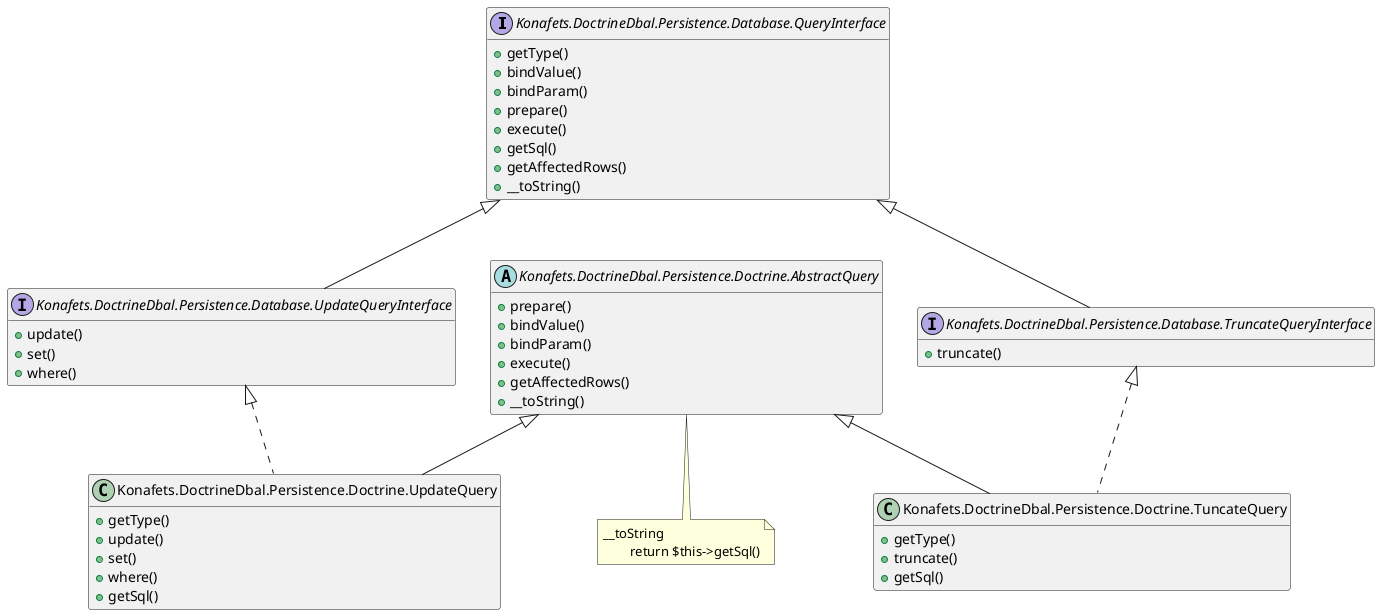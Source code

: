 @startuml
set namespaceSeparator none
hide empty members
hide empty methods

interface Konafets.DoctrineDbal.Persistence.Database.QueryInterface {
	+getType()
	+bindValue()
	+bindParam()
	+prepare()
	+execute()
	+getSql()
	+getAffectedRows()
	+__toString()
}

interface Konafets.DoctrineDbal.Persistence.Database.TruncateQueryInterface extends Konafets.DoctrineDbal.Persistence.Database.QueryInterface {
	+truncate()
}

abstract class Konafets.DoctrineDbal.Persistence.Doctrine.AbstractQuery {
	+prepare()
	+bindValue()
	+bindParam()
	+execute()
	+getAffectedRows()
	+__toString()
}

class Konafets.DoctrineDbal.Persistence.Doctrine.TuncateQuery extends Konafets.DoctrineDbal.Persistence.Doctrine.AbstractQuery 
class Konafets.DoctrineDbal.Persistence.Doctrine.TuncateQuery implements Konafets.DoctrineDbal.Persistence.Database.TruncateQueryInterface {
	+getType()
	+truncate()
	+getSql()
}

interface Konafets.DoctrineDbal.Persistence.Database.UpdateQueryInterface extends Konafets.DoctrineDbal.Persistence.Database.QueryInterface {
	+update()
	+set()
	+where()
}

class Konafets.DoctrineDbal.Persistence.Doctrine.UpdateQuery extends Konafets.DoctrineDbal.Persistence.Doctrine.AbstractQuery 

class Konafets.DoctrineDbal.Persistence.Doctrine.UpdateQuery implements Konafets.DoctrineDbal.Persistence.Database.UpdateQueryInterface {
	+getType()
	+update()
	+set()
	+where()
	+getSql()
}

note bottom of Konafets.DoctrineDbal.Persistence.Doctrine.AbstractQuery {
	__toString 
		return $this->getSql()
}
@enduml
